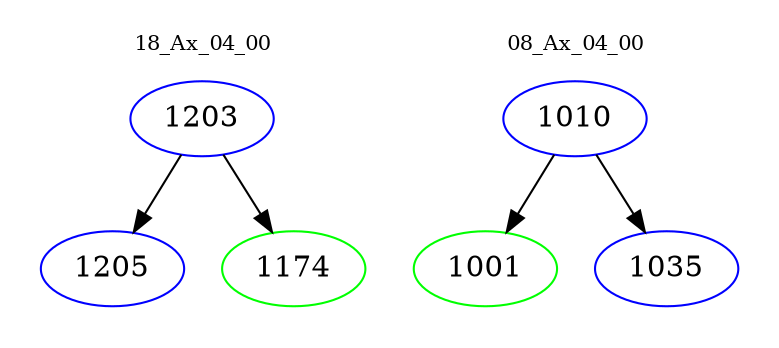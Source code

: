 digraph{
subgraph cluster_0 {
color = white
label = "18_Ax_04_00";
fontsize=10;
T0_1203 [label="1203", color="blue"]
T0_1203 -> T0_1205 [color="black"]
T0_1205 [label="1205", color="blue"]
T0_1203 -> T0_1174 [color="black"]
T0_1174 [label="1174", color="green"]
}
subgraph cluster_1 {
color = white
label = "08_Ax_04_00";
fontsize=10;
T1_1010 [label="1010", color="blue"]
T1_1010 -> T1_1001 [color="black"]
T1_1001 [label="1001", color="green"]
T1_1010 -> T1_1035 [color="black"]
T1_1035 [label="1035", color="blue"]
}
}
